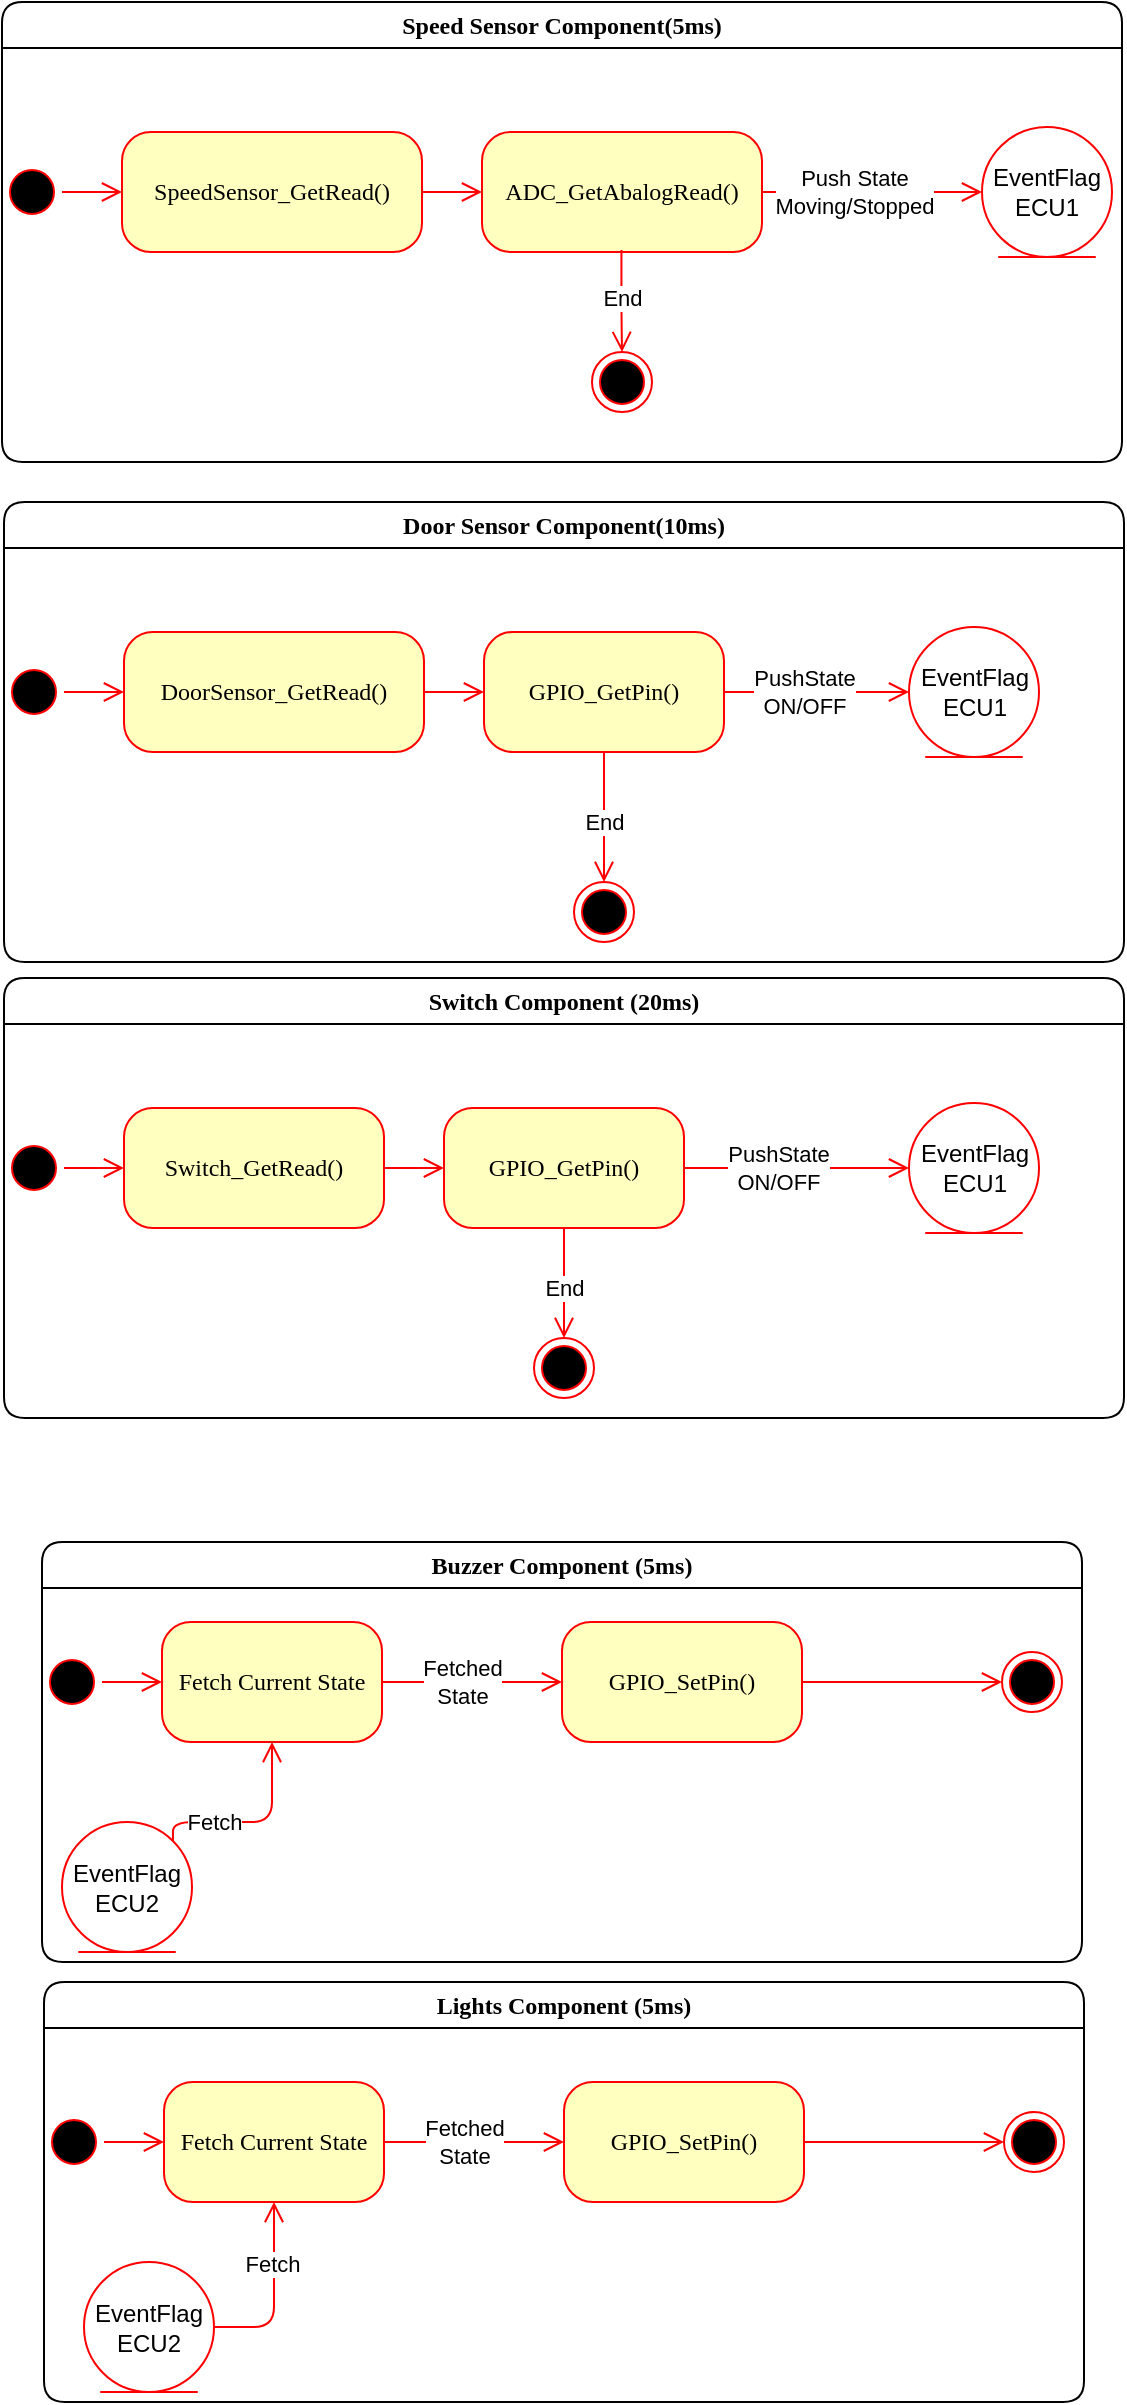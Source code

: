 <mxfile version="21.1.2" type="device">
  <diagram name="Page-1" id="58cdce13-f638-feb5-8d6f-7d28b1aa9fa0">
    <mxGraphModel dx="2607" dy="1535" grid="1" gridSize="10" guides="1" tooltips="1" connect="1" arrows="1" fold="1" page="1" pageScale="1" pageWidth="827" pageHeight="1169" background="none" math="0" shadow="0">
      <root>
        <mxCell id="0" />
        <mxCell id="1" parent="0" />
        <mxCell id="2a3bc250acf0617d-7" value="Speed Sensor Component(5ms)" style="swimlane;whiteSpace=wrap;html=1;rounded=1;shadow=0;comic=0;labelBackgroundColor=none;strokeWidth=1;fontFamily=Verdana;fontSize=12;align=center;" parent="1" vertex="1">
          <mxGeometry x="110" y="10" width="560" height="230" as="geometry">
            <mxRectangle x="85" y="10" width="200" height="30" as="alternateBounds" />
          </mxGeometry>
        </mxCell>
        <mxCell id="3cde6dad864a17aa-10" style="edgeStyle=elbowEdgeStyle;html=1;labelBackgroundColor=none;endArrow=open;endSize=8;strokeColor=#ff0000;fontFamily=Verdana;fontSize=12;align=left;" parent="2a3bc250acf0617d-7" source="382b91b5511bd0f7-8" target="3cde6dad864a17aa-1" edge="1">
          <mxGeometry relative="1" as="geometry" />
        </mxCell>
        <mxCell id="382b91b5511bd0f7-8" value="SpeedSensor_GetRead()" style="rounded=1;whiteSpace=wrap;html=1;arcSize=24;fillColor=#ffffc0;strokeColor=#ff0000;shadow=0;comic=0;labelBackgroundColor=none;fontFamily=Verdana;fontSize=12;fontColor=#000000;align=center;" parent="2a3bc250acf0617d-7" vertex="1">
          <mxGeometry x="60" y="65" width="150" height="60" as="geometry" />
        </mxCell>
        <mxCell id="24f968d109e7d6b4-3" value="" style="ellipse;html=1;shape=endState;fillColor=#000000;strokeColor=#ff0000;rounded=1;shadow=0;comic=0;labelBackgroundColor=none;fontFamily=Verdana;fontSize=12;fontColor=#000000;align=center;" parent="2a3bc250acf0617d-7" vertex="1">
          <mxGeometry x="295" y="175" width="30" height="30" as="geometry" />
        </mxCell>
        <mxCell id="3cde6dad864a17aa-9" style="edgeStyle=elbowEdgeStyle;html=1;labelBackgroundColor=none;endArrow=open;endSize=8;strokeColor=#ff0000;fontFamily=Verdana;fontSize=12;align=left;" parent="2a3bc250acf0617d-7" source="2a3bc250acf0617d-3" target="382b91b5511bd0f7-8" edge="1">
          <mxGeometry relative="1" as="geometry" />
        </mxCell>
        <mxCell id="2a3bc250acf0617d-3" value="" style="ellipse;html=1;shape=startState;fillColor=#000000;strokeColor=#ff0000;rounded=1;shadow=0;comic=0;labelBackgroundColor=none;fontFamily=Verdana;fontSize=12;fontColor=#000000;align=center;direction=south;" parent="2a3bc250acf0617d-7" vertex="1">
          <mxGeometry y="80" width="30" height="30" as="geometry" />
        </mxCell>
        <mxCell id="3cde6dad864a17aa-11" style="edgeStyle=elbowEdgeStyle;html=1;labelBackgroundColor=none;endArrow=open;endSize=8;strokeColor=#ff0000;fontFamily=Verdana;fontSize=12;align=left;entryX=0;entryY=0.5;entryDx=0;entryDy=0;exitX=1;exitY=0.5;exitDx=0;exitDy=0;" parent="2a3bc250acf0617d-7" source="3cde6dad864a17aa-1" target="_AYD7b4ZwWidKNxs3BEM-18" edge="1">
          <mxGeometry relative="1" as="geometry">
            <mxPoint x="560" y="95" as="sourcePoint" />
            <mxPoint x="480.0" y="95" as="targetPoint" />
          </mxGeometry>
        </mxCell>
        <mxCell id="_AYD7b4ZwWidKNxs3BEM-8" value="Push State&lt;br&gt;Moving/Stopped" style="edgeLabel;html=1;align=center;verticalAlign=middle;resizable=0;points=[];" parent="3cde6dad864a17aa-11" vertex="1" connectable="0">
          <mxGeometry x="-0.271" relative="1" as="geometry">
            <mxPoint x="6" as="offset" />
          </mxGeometry>
        </mxCell>
        <mxCell id="3cde6dad864a17aa-1" value="ADC_GetAbalogRead()" style="rounded=1;whiteSpace=wrap;html=1;arcSize=24;fillColor=#ffffc0;strokeColor=#ff0000;shadow=0;comic=0;labelBackgroundColor=none;fontFamily=Verdana;fontSize=12;fontColor=#000000;align=center;" parent="2a3bc250acf0617d-7" vertex="1">
          <mxGeometry x="240" y="65" width="140" height="60" as="geometry" />
        </mxCell>
        <mxCell id="_AYD7b4ZwWidKNxs3BEM-18" value="EventFlag&lt;br&gt;ECU1" style="ellipse;shape=umlEntity;whiteSpace=wrap;html=1;strokeColor=#FF0000;" parent="2a3bc250acf0617d-7" vertex="1">
          <mxGeometry x="490" y="62.5" width="65" height="65" as="geometry" />
        </mxCell>
        <mxCell id="_AYD7b4ZwWidKNxs3BEM-25" style="edgeStyle=elbowEdgeStyle;rounded=1;orthogonalLoop=1;jettySize=auto;html=1;strokeColor=#FF0000;exitX=0.498;exitY=0.983;exitDx=0;exitDy=0;elbow=vertical;endArrow=open;endFill=0;endSize=8;entryX=0.5;entryY=0;entryDx=0;entryDy=0;exitPerimeter=0;" parent="2a3bc250acf0617d-7" source="3cde6dad864a17aa-1" target="24f968d109e7d6b4-3" edge="1">
          <mxGeometry relative="1" as="geometry">
            <mxPoint x="85" y="155" as="targetPoint" />
            <mxPoint x="310" y="130" as="sourcePoint" />
            <Array as="points">
              <mxPoint x="315" y="155" />
            </Array>
          </mxGeometry>
        </mxCell>
        <mxCell id="_AYD7b4ZwWidKNxs3BEM-29" value="End" style="edgeLabel;html=1;align=center;verticalAlign=middle;resizable=0;points=[];" parent="_AYD7b4ZwWidKNxs3BEM-25" vertex="1" connectable="0">
          <mxGeometry x="0.068" relative="1" as="geometry">
            <mxPoint y="-4" as="offset" />
          </mxGeometry>
        </mxCell>
        <mxCell id="_AYD7b4ZwWidKNxs3BEM-30" value="Door Sensor Component(10ms)" style="swimlane;whiteSpace=wrap;html=1;rounded=1;shadow=0;comic=0;labelBackgroundColor=none;strokeWidth=1;fontFamily=Verdana;fontSize=12;align=center;" parent="1" vertex="1">
          <mxGeometry x="111" y="260" width="560" height="230" as="geometry">
            <mxRectangle x="85" y="10" width="200" height="30" as="alternateBounds" />
          </mxGeometry>
        </mxCell>
        <mxCell id="_AYD7b4ZwWidKNxs3BEM-31" style="edgeStyle=elbowEdgeStyle;html=1;labelBackgroundColor=none;endArrow=open;endSize=8;strokeColor=#ff0000;fontFamily=Verdana;fontSize=12;align=left;" parent="_AYD7b4ZwWidKNxs3BEM-30" source="_AYD7b4ZwWidKNxs3BEM-32" target="_AYD7b4ZwWidKNxs3BEM-38" edge="1">
          <mxGeometry relative="1" as="geometry" />
        </mxCell>
        <mxCell id="_AYD7b4ZwWidKNxs3BEM-32" value="DoorSensor_GetRead()" style="rounded=1;whiteSpace=wrap;html=1;arcSize=24;fillColor=#ffffc0;strokeColor=#ff0000;shadow=0;comic=0;labelBackgroundColor=none;fontFamily=Verdana;fontSize=12;fontColor=#000000;align=center;" parent="_AYD7b4ZwWidKNxs3BEM-30" vertex="1">
          <mxGeometry x="60" y="65" width="150" height="60" as="geometry" />
        </mxCell>
        <mxCell id="_AYD7b4ZwWidKNxs3BEM-33" value="" style="ellipse;html=1;shape=endState;fillColor=#000000;strokeColor=#ff0000;rounded=1;shadow=0;comic=0;labelBackgroundColor=none;fontFamily=Verdana;fontSize=12;fontColor=#000000;align=center;" parent="_AYD7b4ZwWidKNxs3BEM-30" vertex="1">
          <mxGeometry x="285" y="190" width="30" height="30" as="geometry" />
        </mxCell>
        <mxCell id="_AYD7b4ZwWidKNxs3BEM-34" style="edgeStyle=elbowEdgeStyle;html=1;labelBackgroundColor=none;endArrow=open;endSize=8;strokeColor=#ff0000;fontFamily=Verdana;fontSize=12;align=left;" parent="_AYD7b4ZwWidKNxs3BEM-30" source="_AYD7b4ZwWidKNxs3BEM-35" target="_AYD7b4ZwWidKNxs3BEM-32" edge="1">
          <mxGeometry relative="1" as="geometry" />
        </mxCell>
        <mxCell id="_AYD7b4ZwWidKNxs3BEM-35" value="" style="ellipse;html=1;shape=startState;fillColor=#000000;strokeColor=#ff0000;rounded=1;shadow=0;comic=0;labelBackgroundColor=none;fontFamily=Verdana;fontSize=12;fontColor=#000000;align=center;direction=south;" parent="_AYD7b4ZwWidKNxs3BEM-30" vertex="1">
          <mxGeometry y="80" width="30" height="30" as="geometry" />
        </mxCell>
        <mxCell id="_AYD7b4ZwWidKNxs3BEM-36" style="edgeStyle=elbowEdgeStyle;html=1;labelBackgroundColor=none;endArrow=open;endSize=8;strokeColor=#ff0000;fontFamily=Verdana;fontSize=12;align=left;entryX=0;entryY=0.5;entryDx=0;entryDy=0;" parent="_AYD7b4ZwWidKNxs3BEM-30" source="_AYD7b4ZwWidKNxs3BEM-38" target="_AYD7b4ZwWidKNxs3BEM-39" edge="1">
          <mxGeometry relative="1" as="geometry">
            <mxPoint x="480.0" y="95" as="targetPoint" />
          </mxGeometry>
        </mxCell>
        <mxCell id="_AYD7b4ZwWidKNxs3BEM-37" value="PushState&lt;br&gt;ON/OFF" style="edgeLabel;html=1;align=center;verticalAlign=middle;resizable=0;points=[];" parent="_AYD7b4ZwWidKNxs3BEM-36" vertex="1" connectable="0">
          <mxGeometry x="-0.271" relative="1" as="geometry">
            <mxPoint x="6" as="offset" />
          </mxGeometry>
        </mxCell>
        <mxCell id="_AYD7b4ZwWidKNxs3BEM-38" value="GPIO_GetPin()" style="rounded=1;whiteSpace=wrap;html=1;arcSize=24;fillColor=#ffffc0;strokeColor=#ff0000;shadow=0;comic=0;labelBackgroundColor=none;fontFamily=Verdana;fontSize=12;fontColor=#000000;align=center;" parent="_AYD7b4ZwWidKNxs3BEM-30" vertex="1">
          <mxGeometry x="240" y="65" width="120" height="60" as="geometry" />
        </mxCell>
        <mxCell id="_AYD7b4ZwWidKNxs3BEM-39" value="EventFlag&lt;br&gt;ECU1" style="ellipse;shape=umlEntity;whiteSpace=wrap;html=1;strokeColor=#FF0000;" parent="_AYD7b4ZwWidKNxs3BEM-30" vertex="1">
          <mxGeometry x="452.5" y="62.5" width="65" height="65" as="geometry" />
        </mxCell>
        <mxCell id="_AYD7b4ZwWidKNxs3BEM-43" style="edgeStyle=elbowEdgeStyle;rounded=1;orthogonalLoop=1;jettySize=auto;html=1;strokeColor=#FF0000;elbow=vertical;entryX=0.5;entryY=0;entryDx=0;entryDy=0;endArrow=open;endFill=0;endSize=8;exitX=0.5;exitY=1;exitDx=0;exitDy=0;" parent="_AYD7b4ZwWidKNxs3BEM-30" source="_AYD7b4ZwWidKNxs3BEM-38" target="_AYD7b4ZwWidKNxs3BEM-33" edge="1">
          <mxGeometry relative="1" as="geometry">
            <mxPoint x="520" y="205" as="targetPoint" />
            <mxPoint x="350" y="140" as="sourcePoint" />
            <Array as="points">
              <mxPoint x="360" y="170" />
            </Array>
          </mxGeometry>
        </mxCell>
        <mxCell id="_AYD7b4ZwWidKNxs3BEM-44" value="End" style="edgeLabel;html=1;align=center;verticalAlign=middle;resizable=0;points=[];" parent="_AYD7b4ZwWidKNxs3BEM-43" vertex="1" connectable="0">
          <mxGeometry x="0.068" relative="1" as="geometry">
            <mxPoint as="offset" />
          </mxGeometry>
        </mxCell>
        <mxCell id="_AYD7b4ZwWidKNxs3BEM-45" value="Switch Component (20ms)" style="swimlane;whiteSpace=wrap;html=1;rounded=1;shadow=0;comic=0;labelBackgroundColor=none;strokeWidth=1;fontFamily=Verdana;fontSize=12;align=center;" parent="1" vertex="1">
          <mxGeometry x="111" y="498" width="560" height="220" as="geometry">
            <mxRectangle x="85" y="10" width="200" height="30" as="alternateBounds" />
          </mxGeometry>
        </mxCell>
        <mxCell id="_AYD7b4ZwWidKNxs3BEM-46" style="edgeStyle=elbowEdgeStyle;html=1;labelBackgroundColor=none;endArrow=open;endSize=8;strokeColor=#ff0000;fontFamily=Verdana;fontSize=12;align=left;" parent="_AYD7b4ZwWidKNxs3BEM-45" source="_AYD7b4ZwWidKNxs3BEM-47" target="_AYD7b4ZwWidKNxs3BEM-53" edge="1">
          <mxGeometry relative="1" as="geometry" />
        </mxCell>
        <mxCell id="_AYD7b4ZwWidKNxs3BEM-47" value="Switch_GetRead()" style="rounded=1;whiteSpace=wrap;html=1;arcSize=24;fillColor=#ffffc0;strokeColor=#ff0000;shadow=0;comic=0;labelBackgroundColor=none;fontFamily=Verdana;fontSize=12;fontColor=#000000;align=center;" parent="_AYD7b4ZwWidKNxs3BEM-45" vertex="1">
          <mxGeometry x="60" y="65" width="130" height="60" as="geometry" />
        </mxCell>
        <mxCell id="_AYD7b4ZwWidKNxs3BEM-48" value="" style="ellipse;html=1;shape=endState;fillColor=#000000;strokeColor=#ff0000;rounded=1;shadow=0;comic=0;labelBackgroundColor=none;fontFamily=Verdana;fontSize=12;fontColor=#000000;align=center;" parent="_AYD7b4ZwWidKNxs3BEM-45" vertex="1">
          <mxGeometry x="265" y="180" width="30" height="30" as="geometry" />
        </mxCell>
        <mxCell id="_AYD7b4ZwWidKNxs3BEM-49" style="edgeStyle=elbowEdgeStyle;html=1;labelBackgroundColor=none;endArrow=open;endSize=8;strokeColor=#ff0000;fontFamily=Verdana;fontSize=12;align=left;" parent="_AYD7b4ZwWidKNxs3BEM-45" source="_AYD7b4ZwWidKNxs3BEM-50" target="_AYD7b4ZwWidKNxs3BEM-47" edge="1">
          <mxGeometry relative="1" as="geometry" />
        </mxCell>
        <mxCell id="_AYD7b4ZwWidKNxs3BEM-50" value="" style="ellipse;html=1;shape=startState;fillColor=#000000;strokeColor=#ff0000;rounded=1;shadow=0;comic=0;labelBackgroundColor=none;fontFamily=Verdana;fontSize=12;fontColor=#000000;align=center;direction=south;" parent="_AYD7b4ZwWidKNxs3BEM-45" vertex="1">
          <mxGeometry y="80" width="30" height="30" as="geometry" />
        </mxCell>
        <mxCell id="_AYD7b4ZwWidKNxs3BEM-51" style="edgeStyle=elbowEdgeStyle;html=1;labelBackgroundColor=none;endArrow=open;endSize=8;strokeColor=#ff0000;fontFamily=Verdana;fontSize=12;align=left;entryX=0;entryY=0.5;entryDx=0;entryDy=0;" parent="_AYD7b4ZwWidKNxs3BEM-45" source="_AYD7b4ZwWidKNxs3BEM-53" target="_AYD7b4ZwWidKNxs3BEM-54" edge="1">
          <mxGeometry relative="1" as="geometry">
            <mxPoint x="480.0" y="95" as="targetPoint" />
          </mxGeometry>
        </mxCell>
        <mxCell id="_AYD7b4ZwWidKNxs3BEM-52" value="PushState&lt;br&gt;ON/OFF" style="edgeLabel;html=1;align=center;verticalAlign=middle;resizable=0;points=[];" parent="_AYD7b4ZwWidKNxs3BEM-51" vertex="1" connectable="0">
          <mxGeometry x="-0.271" relative="1" as="geometry">
            <mxPoint x="6" as="offset" />
          </mxGeometry>
        </mxCell>
        <mxCell id="_AYD7b4ZwWidKNxs3BEM-53" value="GPIO_GetPin()" style="rounded=1;whiteSpace=wrap;html=1;arcSize=24;fillColor=#ffffc0;strokeColor=#ff0000;shadow=0;comic=0;labelBackgroundColor=none;fontFamily=Verdana;fontSize=12;fontColor=#000000;align=center;" parent="_AYD7b4ZwWidKNxs3BEM-45" vertex="1">
          <mxGeometry x="220" y="65" width="120" height="60" as="geometry" />
        </mxCell>
        <mxCell id="_AYD7b4ZwWidKNxs3BEM-54" value="EventFlag&lt;br&gt;ECU1" style="ellipse;shape=umlEntity;whiteSpace=wrap;html=1;strokeColor=#FF0000;" parent="_AYD7b4ZwWidKNxs3BEM-45" vertex="1">
          <mxGeometry x="452.5" y="62.5" width="65" height="65" as="geometry" />
        </mxCell>
        <mxCell id="_AYD7b4ZwWidKNxs3BEM-58" style="edgeStyle=elbowEdgeStyle;rounded=1;orthogonalLoop=1;jettySize=auto;html=1;strokeColor=#FF0000;elbow=vertical;endArrow=open;endFill=0;endSize=8;exitX=0.5;exitY=1;exitDx=0;exitDy=0;entryX=0.5;entryY=0;entryDx=0;entryDy=0;" parent="_AYD7b4ZwWidKNxs3BEM-45" source="_AYD7b4ZwWidKNxs3BEM-53" target="_AYD7b4ZwWidKNxs3BEM-48" edge="1">
          <mxGeometry relative="1" as="geometry">
            <mxPoint x="480" y="210" as="targetPoint" />
            <mxPoint x="430" y="100" as="sourcePoint" />
            <Array as="points">
              <mxPoint x="310" y="160" />
              <mxPoint x="520" y="150" />
              <mxPoint x="580" y="205" />
            </Array>
          </mxGeometry>
        </mxCell>
        <mxCell id="_AYD7b4ZwWidKNxs3BEM-59" value="End" style="edgeLabel;html=1;align=center;verticalAlign=middle;resizable=0;points=[];" parent="_AYD7b4ZwWidKNxs3BEM-58" vertex="1" connectable="0">
          <mxGeometry x="0.068" relative="1" as="geometry">
            <mxPoint as="offset" />
          </mxGeometry>
        </mxCell>
        <mxCell id="_AYD7b4ZwWidKNxs3BEM-60" value="Buzzer Component (5ms)" style="swimlane;whiteSpace=wrap;html=1;rounded=1;shadow=0;comic=0;labelBackgroundColor=none;strokeWidth=1;fontFamily=Verdana;fontSize=12;align=center;" parent="1" vertex="1">
          <mxGeometry x="130" y="780" width="520" height="210" as="geometry">
            <mxRectangle x="85" y="10" width="200" height="30" as="alternateBounds" />
          </mxGeometry>
        </mxCell>
        <mxCell id="_AYD7b4ZwWidKNxs3BEM-61" style="edgeStyle=elbowEdgeStyle;html=1;labelBackgroundColor=none;endArrow=open;endSize=8;strokeColor=#ff0000;fontFamily=Verdana;fontSize=12;align=left;" parent="_AYD7b4ZwWidKNxs3BEM-60" source="_AYD7b4ZwWidKNxs3BEM-62" target="_AYD7b4ZwWidKNxs3BEM-68" edge="1">
          <mxGeometry relative="1" as="geometry" />
        </mxCell>
        <mxCell id="_AYD7b4ZwWidKNxs3BEM-77" value="Fetched&lt;br&gt;State" style="edgeLabel;html=1;align=center;verticalAlign=middle;resizable=0;points=[];" parent="_AYD7b4ZwWidKNxs3BEM-61" vertex="1" connectable="0">
          <mxGeometry x="-0.222" y="2" relative="1" as="geometry">
            <mxPoint x="5" y="2" as="offset" />
          </mxGeometry>
        </mxCell>
        <mxCell id="_AYD7b4ZwWidKNxs3BEM-62" value="Fetch Current State" style="rounded=1;whiteSpace=wrap;html=1;arcSize=24;fillColor=#ffffc0;strokeColor=#ff0000;shadow=0;comic=0;labelBackgroundColor=none;fontFamily=Verdana;fontSize=12;fontColor=#000000;align=center;" parent="_AYD7b4ZwWidKNxs3BEM-60" vertex="1">
          <mxGeometry x="60" y="40" width="110" height="60" as="geometry" />
        </mxCell>
        <mxCell id="_AYD7b4ZwWidKNxs3BEM-63" value="" style="ellipse;html=1;shape=endState;fillColor=#000000;strokeColor=#ff0000;rounded=1;shadow=0;comic=0;labelBackgroundColor=none;fontFamily=Verdana;fontSize=12;fontColor=#000000;align=center;" parent="_AYD7b4ZwWidKNxs3BEM-60" vertex="1">
          <mxGeometry x="480" y="55" width="30" height="30" as="geometry" />
        </mxCell>
        <mxCell id="_AYD7b4ZwWidKNxs3BEM-64" style="edgeStyle=elbowEdgeStyle;html=1;labelBackgroundColor=none;endArrow=open;endSize=8;strokeColor=#ff0000;fontFamily=Verdana;fontSize=12;align=left;" parent="_AYD7b4ZwWidKNxs3BEM-60" source="_AYD7b4ZwWidKNxs3BEM-65" target="_AYD7b4ZwWidKNxs3BEM-62" edge="1">
          <mxGeometry relative="1" as="geometry" />
        </mxCell>
        <mxCell id="_AYD7b4ZwWidKNxs3BEM-65" value="" style="ellipse;html=1;shape=startState;fillColor=#000000;strokeColor=#ff0000;rounded=1;shadow=0;comic=0;labelBackgroundColor=none;fontFamily=Verdana;fontSize=12;fontColor=#000000;align=center;direction=south;" parent="_AYD7b4ZwWidKNxs3BEM-60" vertex="1">
          <mxGeometry y="55" width="30" height="30" as="geometry" />
        </mxCell>
        <mxCell id="_AYD7b4ZwWidKNxs3BEM-66" style="edgeStyle=elbowEdgeStyle;html=1;labelBackgroundColor=none;endArrow=open;endSize=8;strokeColor=#ff0000;fontFamily=Verdana;fontSize=12;align=left;entryX=0;entryY=0.5;entryDx=0;entryDy=0;" parent="_AYD7b4ZwWidKNxs3BEM-60" source="_AYD7b4ZwWidKNxs3BEM-68" target="_AYD7b4ZwWidKNxs3BEM-63" edge="1">
          <mxGeometry relative="1" as="geometry">
            <mxPoint x="452.5" y="70" as="targetPoint" />
          </mxGeometry>
        </mxCell>
        <mxCell id="_AYD7b4ZwWidKNxs3BEM-68" value="GPIO_SetPin()" style="rounded=1;whiteSpace=wrap;html=1;arcSize=24;fillColor=#ffffc0;strokeColor=#ff0000;shadow=0;comic=0;labelBackgroundColor=none;fontFamily=Verdana;fontSize=12;fontColor=#000000;align=center;" parent="_AYD7b4ZwWidKNxs3BEM-60" vertex="1">
          <mxGeometry x="260" y="40" width="120" height="60" as="geometry" />
        </mxCell>
        <mxCell id="_AYD7b4ZwWidKNxs3BEM-76" style="edgeStyle=elbowEdgeStyle;html=1;labelBackgroundColor=none;endArrow=open;endSize=8;strokeColor=#ff0000;fontFamily=Verdana;fontSize=12;align=left;exitX=1;exitY=0;exitDx=0;exitDy=0;entryX=0.5;entryY=1;entryDx=0;entryDy=0;elbow=vertical;" parent="_AYD7b4ZwWidKNxs3BEM-60" source="LVbTyppFoVSzY693qrQV-1" target="_AYD7b4ZwWidKNxs3BEM-62" edge="1">
          <mxGeometry relative="1" as="geometry">
            <mxPoint x="94.495" y="170" as="sourcePoint" />
            <mxPoint x="120" y="150" as="targetPoint" />
            <Array as="points">
              <mxPoint x="100" y="140" />
            </Array>
          </mxGeometry>
        </mxCell>
        <mxCell id="_AYD7b4ZwWidKNxs3BEM-89" value="Fetch" style="edgeLabel;html=1;align=center;verticalAlign=middle;resizable=0;points=[];" parent="_AYD7b4ZwWidKNxs3BEM-76" vertex="1" connectable="0">
          <mxGeometry x="-0.403" relative="1" as="geometry">
            <mxPoint as="offset" />
          </mxGeometry>
        </mxCell>
        <mxCell id="LVbTyppFoVSzY693qrQV-1" value="EventFlag&lt;br&gt;ECU2" style="ellipse;shape=umlEntity;whiteSpace=wrap;html=1;strokeColor=#FF0000;" vertex="1" parent="_AYD7b4ZwWidKNxs3BEM-60">
          <mxGeometry x="10" y="140" width="65" height="65" as="geometry" />
        </mxCell>
        <mxCell id="_AYD7b4ZwWidKNxs3BEM-78" value="Lights Component (5ms)" style="swimlane;whiteSpace=wrap;html=1;rounded=1;shadow=0;comic=0;labelBackgroundColor=none;strokeWidth=1;fontFamily=Verdana;fontSize=12;align=center;" parent="1" vertex="1">
          <mxGeometry x="131" y="1000" width="520" height="210" as="geometry">
            <mxRectangle x="85" y="10" width="200" height="30" as="alternateBounds" />
          </mxGeometry>
        </mxCell>
        <mxCell id="_AYD7b4ZwWidKNxs3BEM-79" style="edgeStyle=elbowEdgeStyle;html=1;labelBackgroundColor=none;endArrow=open;endSize=8;strokeColor=#ff0000;fontFamily=Verdana;fontSize=12;align=left;" parent="_AYD7b4ZwWidKNxs3BEM-78" source="_AYD7b4ZwWidKNxs3BEM-81" target="_AYD7b4ZwWidKNxs3BEM-86" edge="1">
          <mxGeometry relative="1" as="geometry" />
        </mxCell>
        <mxCell id="_AYD7b4ZwWidKNxs3BEM-80" value="Fetched&lt;br&gt;State" style="edgeLabel;html=1;align=center;verticalAlign=middle;resizable=0;points=[];" parent="_AYD7b4ZwWidKNxs3BEM-79" vertex="1" connectable="0">
          <mxGeometry x="-0.222" y="2" relative="1" as="geometry">
            <mxPoint x="5" y="2" as="offset" />
          </mxGeometry>
        </mxCell>
        <mxCell id="_AYD7b4ZwWidKNxs3BEM-81" value="Fetch Current State" style="rounded=1;whiteSpace=wrap;html=1;arcSize=24;fillColor=#ffffc0;strokeColor=#ff0000;shadow=0;comic=0;labelBackgroundColor=none;fontFamily=Verdana;fontSize=12;fontColor=#000000;align=center;" parent="_AYD7b4ZwWidKNxs3BEM-78" vertex="1">
          <mxGeometry x="60" y="50" width="110" height="60" as="geometry" />
        </mxCell>
        <mxCell id="_AYD7b4ZwWidKNxs3BEM-82" value="" style="ellipse;html=1;shape=endState;fillColor=#000000;strokeColor=#ff0000;rounded=1;shadow=0;comic=0;labelBackgroundColor=none;fontFamily=Verdana;fontSize=12;fontColor=#000000;align=center;" parent="_AYD7b4ZwWidKNxs3BEM-78" vertex="1">
          <mxGeometry x="480" y="65" width="30" height="30" as="geometry" />
        </mxCell>
        <mxCell id="_AYD7b4ZwWidKNxs3BEM-83" style="edgeStyle=elbowEdgeStyle;html=1;labelBackgroundColor=none;endArrow=open;endSize=8;strokeColor=#ff0000;fontFamily=Verdana;fontSize=12;align=left;" parent="_AYD7b4ZwWidKNxs3BEM-78" source="_AYD7b4ZwWidKNxs3BEM-84" target="_AYD7b4ZwWidKNxs3BEM-81" edge="1">
          <mxGeometry relative="1" as="geometry" />
        </mxCell>
        <mxCell id="_AYD7b4ZwWidKNxs3BEM-84" value="" style="ellipse;html=1;shape=startState;fillColor=#000000;strokeColor=#ff0000;rounded=1;shadow=0;comic=0;labelBackgroundColor=none;fontFamily=Verdana;fontSize=12;fontColor=#000000;align=center;direction=south;" parent="_AYD7b4ZwWidKNxs3BEM-78" vertex="1">
          <mxGeometry y="65" width="30" height="30" as="geometry" />
        </mxCell>
        <mxCell id="_AYD7b4ZwWidKNxs3BEM-85" style="edgeStyle=elbowEdgeStyle;html=1;labelBackgroundColor=none;endArrow=open;endSize=8;strokeColor=#ff0000;fontFamily=Verdana;fontSize=12;align=left;entryX=0;entryY=0.5;entryDx=0;entryDy=0;" parent="_AYD7b4ZwWidKNxs3BEM-78" source="_AYD7b4ZwWidKNxs3BEM-86" target="_AYD7b4ZwWidKNxs3BEM-82" edge="1">
          <mxGeometry relative="1" as="geometry">
            <mxPoint x="452.5" y="80" as="targetPoint" />
          </mxGeometry>
        </mxCell>
        <mxCell id="_AYD7b4ZwWidKNxs3BEM-86" value="GPIO_SetPin()" style="rounded=1;whiteSpace=wrap;html=1;arcSize=24;fillColor=#ffffc0;strokeColor=#ff0000;shadow=0;comic=0;labelBackgroundColor=none;fontFamily=Verdana;fontSize=12;fontColor=#000000;align=center;" parent="_AYD7b4ZwWidKNxs3BEM-78" vertex="1">
          <mxGeometry x="260" y="50" width="120" height="60" as="geometry" />
        </mxCell>
        <mxCell id="_AYD7b4ZwWidKNxs3BEM-88" style="edgeStyle=elbowEdgeStyle;html=1;labelBackgroundColor=none;endArrow=open;endSize=8;strokeColor=#ff0000;fontFamily=Verdana;fontSize=12;align=left;exitX=1;exitY=0.5;exitDx=0;exitDy=0;entryX=0.5;entryY=1;entryDx=0;entryDy=0;" parent="_AYD7b4ZwWidKNxs3BEM-78" source="LVbTyppFoVSzY693qrQV-2" target="_AYD7b4ZwWidKNxs3BEM-81" edge="1">
          <mxGeometry relative="1" as="geometry">
            <mxPoint x="94.495" y="170" as="sourcePoint" />
            <mxPoint x="120" y="150" as="targetPoint" />
            <Array as="points">
              <mxPoint x="115" y="120" />
            </Array>
          </mxGeometry>
        </mxCell>
        <mxCell id="_AYD7b4ZwWidKNxs3BEM-90" value="Fetch" style="edgeLabel;html=1;align=center;verticalAlign=middle;resizable=0;points=[];" parent="_AYD7b4ZwWidKNxs3BEM-88" vertex="1" connectable="0">
          <mxGeometry x="-0.438" y="1" relative="1" as="geometry">
            <mxPoint x="3" y="-31" as="offset" />
          </mxGeometry>
        </mxCell>
        <mxCell id="LVbTyppFoVSzY693qrQV-2" value="EventFlag&lt;br&gt;ECU2" style="ellipse;shape=umlEntity;whiteSpace=wrap;html=1;strokeColor=#FF0000;" vertex="1" parent="_AYD7b4ZwWidKNxs3BEM-78">
          <mxGeometry x="20" y="140" width="65" height="65" as="geometry" />
        </mxCell>
      </root>
    </mxGraphModel>
  </diagram>
</mxfile>
